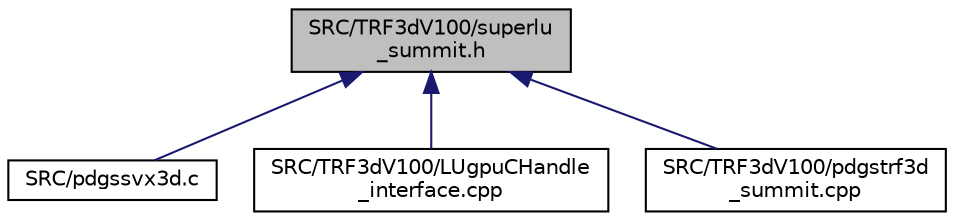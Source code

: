 digraph "SRC/TRF3dV100/superlu_summit.h"
{
 // LATEX_PDF_SIZE
  edge [fontname="Helvetica",fontsize="10",labelfontname="Helvetica",labelfontsize="10"];
  node [fontname="Helvetica",fontsize="10",shape=record];
  Node1 [label="SRC/TRF3dV100/superlu\l_summit.h",height=0.2,width=0.4,color="black", fillcolor="grey75", style="filled", fontcolor="black",tooltip=" "];
  Node1 -> Node2 [dir="back",color="midnightblue",fontsize="10",style="solid",fontname="Helvetica"];
  Node2 [label="SRC/pdgssvx3d.c",height=0.2,width=0.4,color="black", fillcolor="white", style="filled",URL="$pdgssvx3d_8c.html",tooltip="Solves a system of linear equations A*X=B using 3D process grid."];
  Node1 -> Node3 [dir="back",color="midnightblue",fontsize="10",style="solid",fontname="Helvetica"];
  Node3 [label="SRC/TRF3dV100/LUgpuCHandle\l_interface.cpp",height=0.2,width=0.4,color="black", fillcolor="white", style="filled",URL="$LUgpuCHandle__interface_8cpp.html",tooltip=" "];
  Node1 -> Node4 [dir="back",color="midnightblue",fontsize="10",style="solid",fontname="Helvetica"];
  Node4 [label="SRC/TRF3dV100/pdgstrf3d\l_summit.cpp",height=0.2,width=0.4,color="black", fillcolor="white", style="filled",URL="$pdgstrf3d__summit_8cpp.html",tooltip=" "];
}
